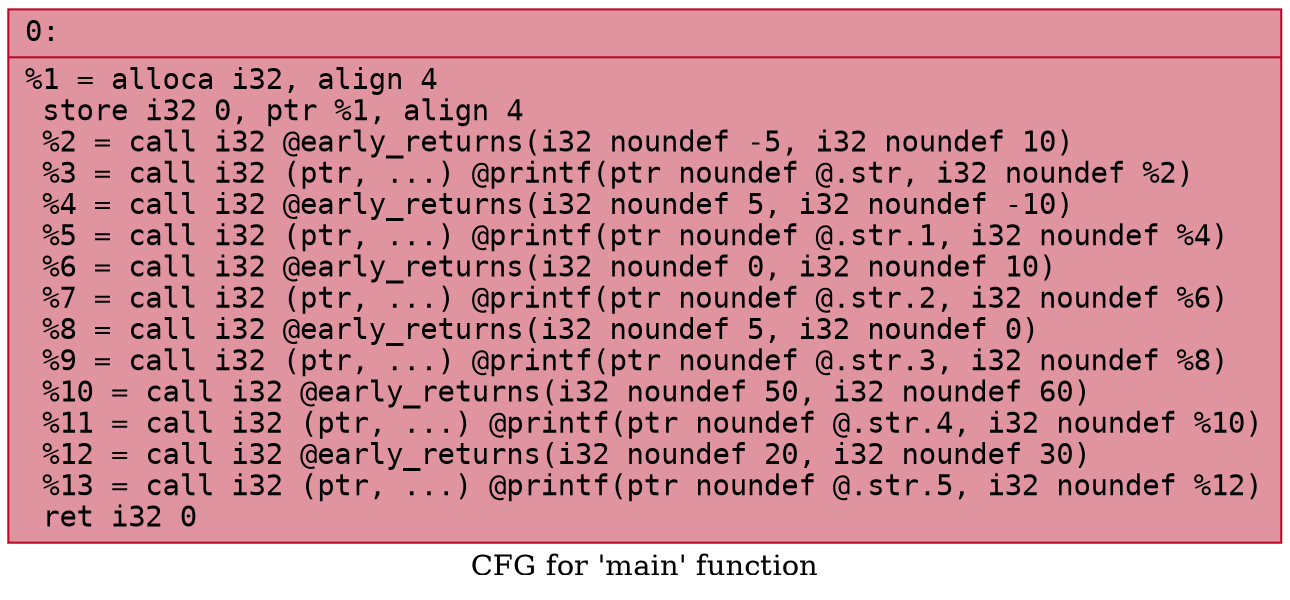 digraph "CFG for 'main' function" {
	label="CFG for 'main' function";

	Node0x648018c6e910 [shape=record,color="#b70d28ff", style=filled, fillcolor="#b70d2870" fontname="Courier",label="{0:\l|  %1 = alloca i32, align 4\l  store i32 0, ptr %1, align 4\l  %2 = call i32 @early_returns(i32 noundef -5, i32 noundef 10)\l  %3 = call i32 (ptr, ...) @printf(ptr noundef @.str, i32 noundef %2)\l  %4 = call i32 @early_returns(i32 noundef 5, i32 noundef -10)\l  %5 = call i32 (ptr, ...) @printf(ptr noundef @.str.1, i32 noundef %4)\l  %6 = call i32 @early_returns(i32 noundef 0, i32 noundef 10)\l  %7 = call i32 (ptr, ...) @printf(ptr noundef @.str.2, i32 noundef %6)\l  %8 = call i32 @early_returns(i32 noundef 5, i32 noundef 0)\l  %9 = call i32 (ptr, ...) @printf(ptr noundef @.str.3, i32 noundef %8)\l  %10 = call i32 @early_returns(i32 noundef 50, i32 noundef 60)\l  %11 = call i32 (ptr, ...) @printf(ptr noundef @.str.4, i32 noundef %10)\l  %12 = call i32 @early_returns(i32 noundef 20, i32 noundef 30)\l  %13 = call i32 (ptr, ...) @printf(ptr noundef @.str.5, i32 noundef %12)\l  ret i32 0\l}"];
}

